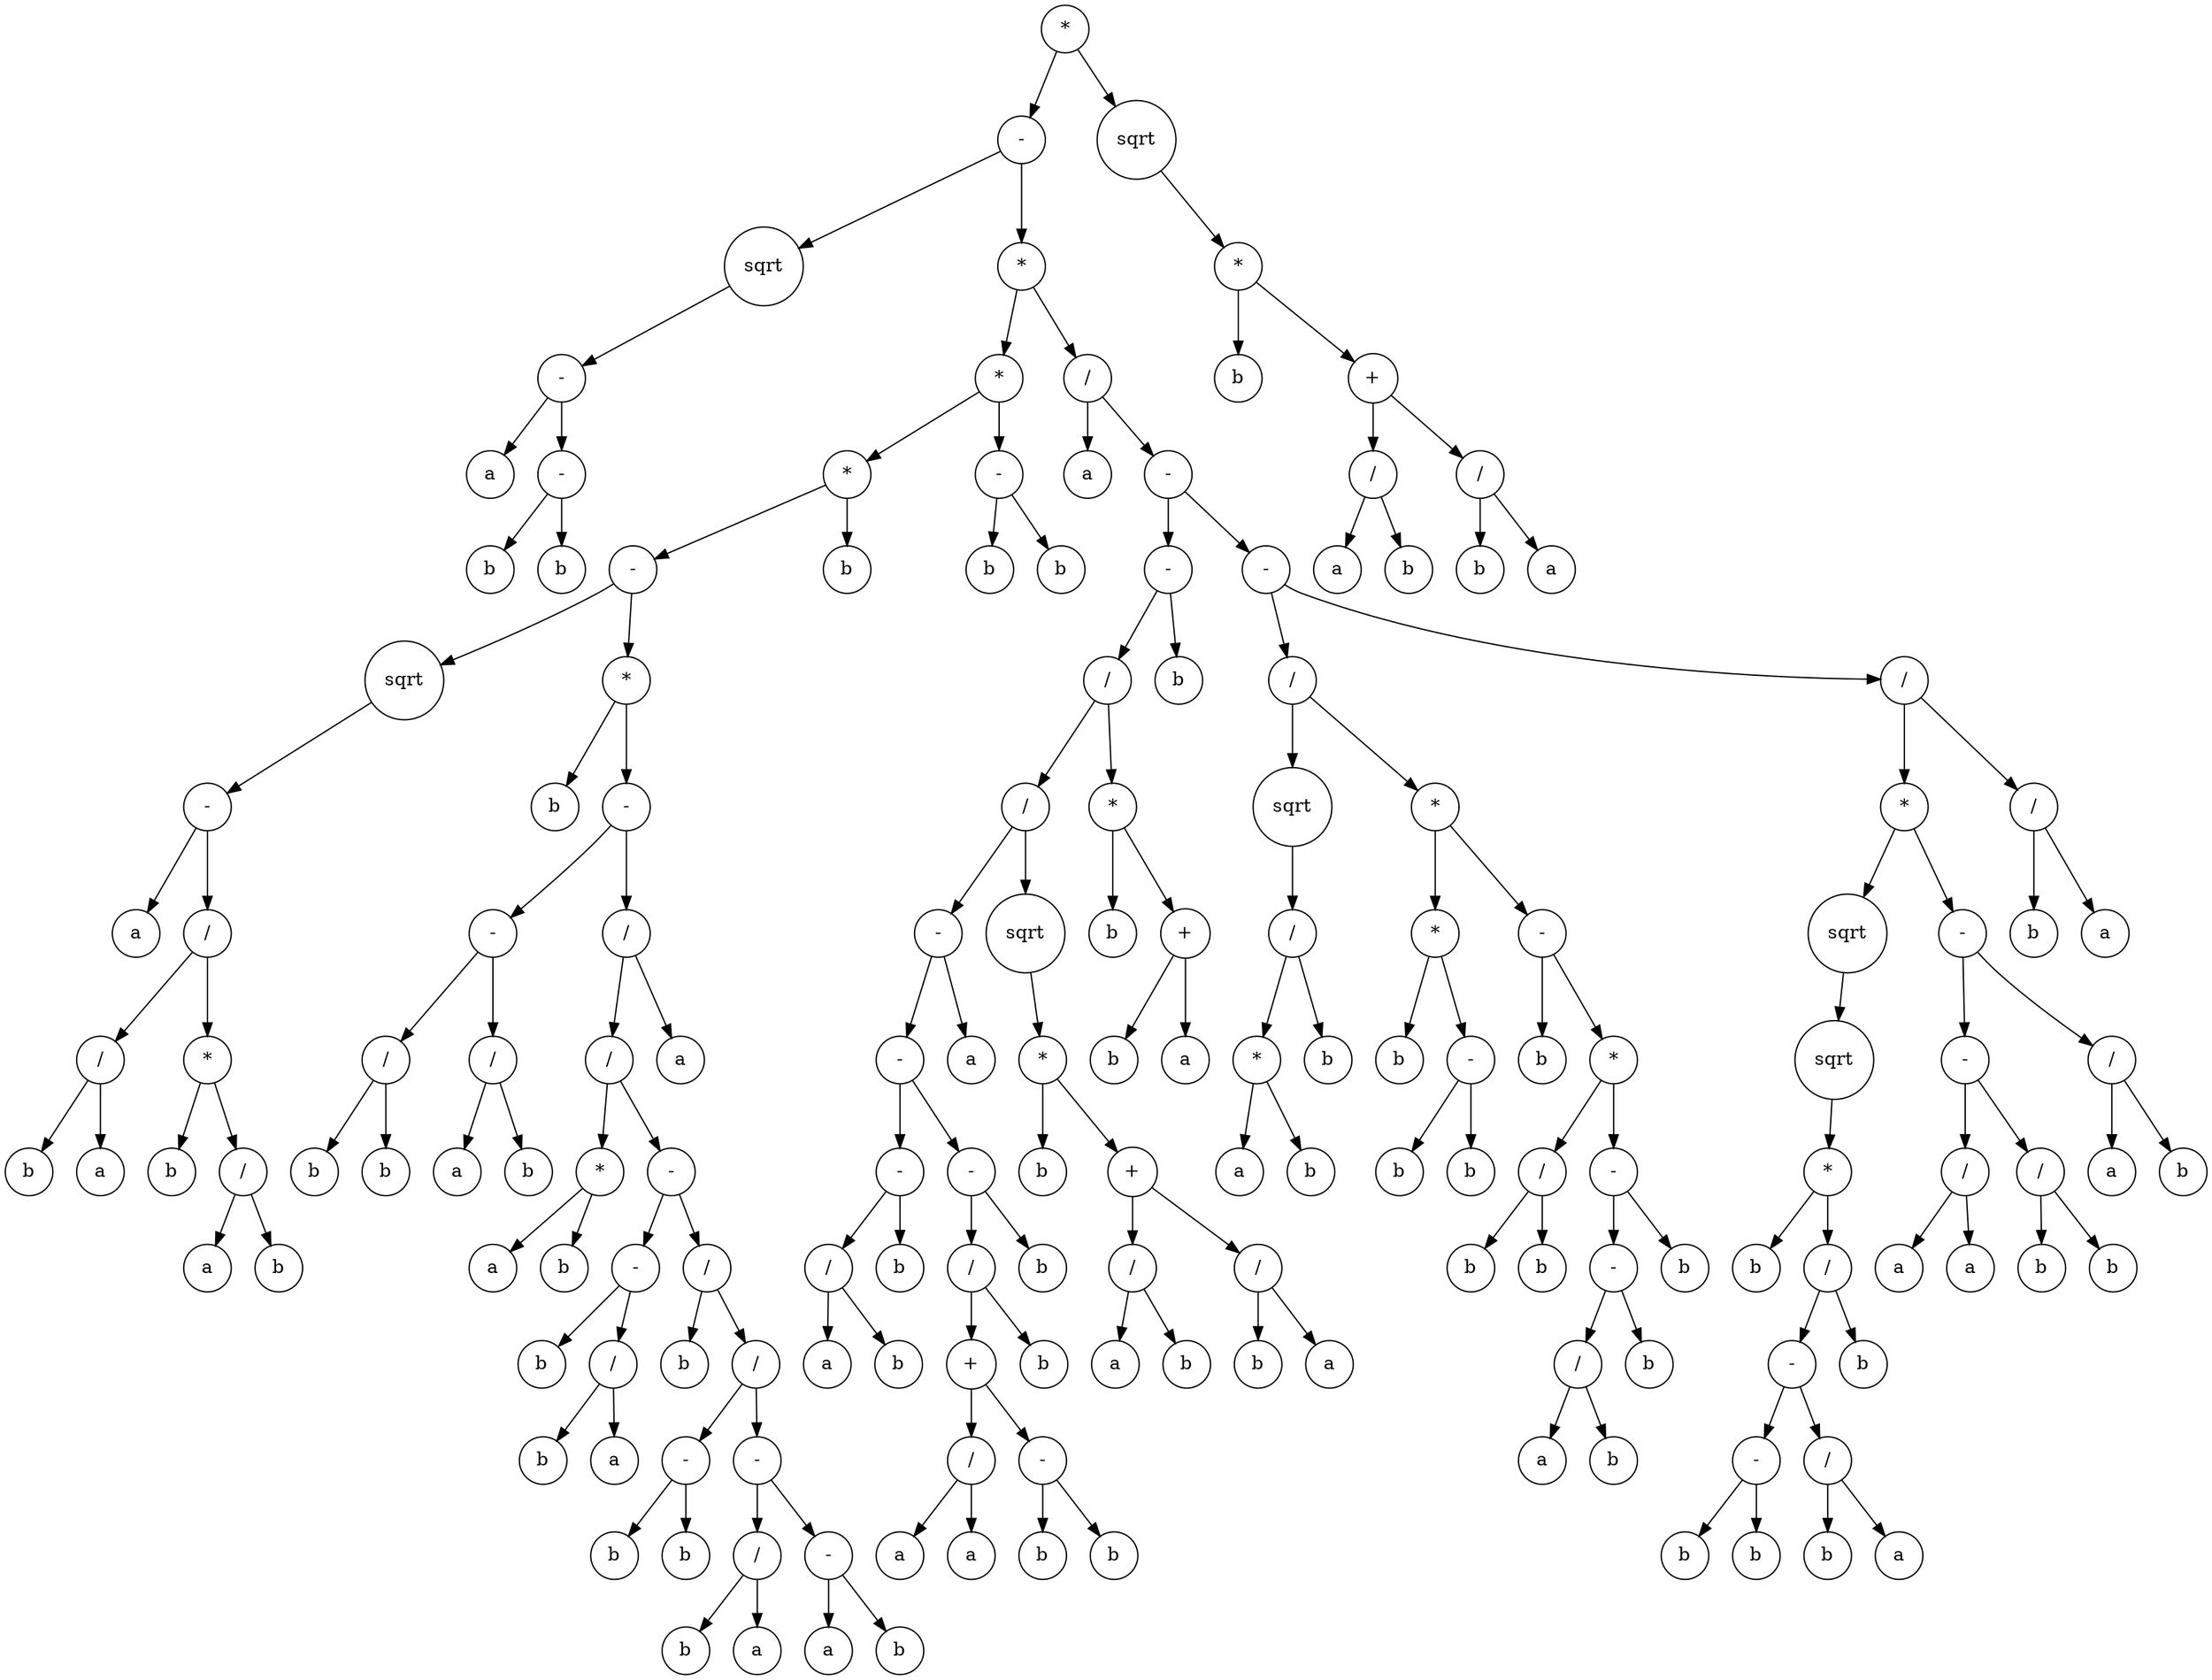 digraph g {
graph [ordering=out];
node [shape=circle];
n[label = "*"];
n0[label = "-"];
n00[label = "sqrt"];
n000[label = "-"];
n0000[label = "a"];
n000 -> n0000;
n0001[label = "-"];
n00010[label = "b"];
n0001 -> n00010;
n00011[label = "b"];
n0001 -> n00011;
n000 -> n0001;
n00 -> n000;
n0 -> n00;
n01[label = "*"];
n010[label = "*"];
n0100[label = "*"];
n01000[label = "-"];
n010000[label = "sqrt"];
n0100000[label = "-"];
n01000000[label = "a"];
n0100000 -> n01000000;
n01000001[label = "/"];
n010000010[label = "/"];
n0100000100[label = "b"];
n010000010 -> n0100000100;
n0100000101[label = "a"];
n010000010 -> n0100000101;
n01000001 -> n010000010;
n010000011[label = "*"];
n0100000110[label = "b"];
n010000011 -> n0100000110;
n0100000111[label = "/"];
n01000001110[label = "a"];
n0100000111 -> n01000001110;
n01000001111[label = "b"];
n0100000111 -> n01000001111;
n010000011 -> n0100000111;
n01000001 -> n010000011;
n0100000 -> n01000001;
n010000 -> n0100000;
n01000 -> n010000;
n010001[label = "*"];
n0100010[label = "b"];
n010001 -> n0100010;
n0100011[label = "-"];
n01000110[label = "-"];
n010001100[label = "/"];
n0100011000[label = "b"];
n010001100 -> n0100011000;
n0100011001[label = "b"];
n010001100 -> n0100011001;
n01000110 -> n010001100;
n010001101[label = "/"];
n0100011010[label = "a"];
n010001101 -> n0100011010;
n0100011011[label = "b"];
n010001101 -> n0100011011;
n01000110 -> n010001101;
n0100011 -> n01000110;
n01000111[label = "/"];
n010001110[label = "/"];
n0100011100[label = "*"];
n01000111000[label = "a"];
n0100011100 -> n01000111000;
n01000111001[label = "b"];
n0100011100 -> n01000111001;
n010001110 -> n0100011100;
n0100011101[label = "-"];
n01000111010[label = "-"];
n010001110100[label = "b"];
n01000111010 -> n010001110100;
n010001110101[label = "/"];
n0100011101010[label = "b"];
n010001110101 -> n0100011101010;
n0100011101011[label = "a"];
n010001110101 -> n0100011101011;
n01000111010 -> n010001110101;
n0100011101 -> n01000111010;
n01000111011[label = "/"];
n010001110110[label = "b"];
n01000111011 -> n010001110110;
n010001110111[label = "/"];
n0100011101110[label = "-"];
n01000111011100[label = "b"];
n0100011101110 -> n01000111011100;
n01000111011101[label = "b"];
n0100011101110 -> n01000111011101;
n010001110111 -> n0100011101110;
n0100011101111[label = "-"];
n01000111011110[label = "/"];
n010001110111100[label = "b"];
n01000111011110 -> n010001110111100;
n010001110111101[label = "a"];
n01000111011110 -> n010001110111101;
n0100011101111 -> n01000111011110;
n01000111011111[label = "-"];
n010001110111110[label = "a"];
n01000111011111 -> n010001110111110;
n010001110111111[label = "b"];
n01000111011111 -> n010001110111111;
n0100011101111 -> n01000111011111;
n010001110111 -> n0100011101111;
n01000111011 -> n010001110111;
n0100011101 -> n01000111011;
n010001110 -> n0100011101;
n01000111 -> n010001110;
n010001111[label = "a"];
n01000111 -> n010001111;
n0100011 -> n01000111;
n010001 -> n0100011;
n01000 -> n010001;
n0100 -> n01000;
n01001[label = "b"];
n0100 -> n01001;
n010 -> n0100;
n0101[label = "-"];
n01010[label = "b"];
n0101 -> n01010;
n01011[label = "b"];
n0101 -> n01011;
n010 -> n0101;
n01 -> n010;
n011[label = "/"];
n0110[label = "a"];
n011 -> n0110;
n0111[label = "-"];
n01110[label = "-"];
n011100[label = "/"];
n0111000[label = "/"];
n01110000[label = "-"];
n011100000[label = "-"];
n0111000000[label = "-"];
n01110000000[label = "/"];
n011100000000[label = "a"];
n01110000000 -> n011100000000;
n011100000001[label = "b"];
n01110000000 -> n011100000001;
n0111000000 -> n01110000000;
n01110000001[label = "b"];
n0111000000 -> n01110000001;
n011100000 -> n0111000000;
n0111000001[label = "-"];
n01110000010[label = "/"];
n011100000100[label = "+"];
n0111000001000[label = "/"];
n01110000010000[label = "a"];
n0111000001000 -> n01110000010000;
n01110000010001[label = "a"];
n0111000001000 -> n01110000010001;
n011100000100 -> n0111000001000;
n0111000001001[label = "-"];
n01110000010010[label = "b"];
n0111000001001 -> n01110000010010;
n01110000010011[label = "b"];
n0111000001001 -> n01110000010011;
n011100000100 -> n0111000001001;
n01110000010 -> n011100000100;
n011100000101[label = "b"];
n01110000010 -> n011100000101;
n0111000001 -> n01110000010;
n01110000011[label = "b"];
n0111000001 -> n01110000011;
n011100000 -> n0111000001;
n01110000 -> n011100000;
n011100001[label = "a"];
n01110000 -> n011100001;
n0111000 -> n01110000;
n01110001[label = "sqrt"];
n011100010[label = "*"];
n0111000100[label = "b"];
n011100010 -> n0111000100;
n0111000101[label = "+"];
n01110001010[label = "/"];
n011100010100[label = "a"];
n01110001010 -> n011100010100;
n011100010101[label = "b"];
n01110001010 -> n011100010101;
n0111000101 -> n01110001010;
n01110001011[label = "/"];
n011100010110[label = "b"];
n01110001011 -> n011100010110;
n011100010111[label = "a"];
n01110001011 -> n011100010111;
n0111000101 -> n01110001011;
n011100010 -> n0111000101;
n01110001 -> n011100010;
n0111000 -> n01110001;
n011100 -> n0111000;
n0111001[label = "*"];
n01110010[label = "b"];
n0111001 -> n01110010;
n01110011[label = "+"];
n011100110[label = "b"];
n01110011 -> n011100110;
n011100111[label = "a"];
n01110011 -> n011100111;
n0111001 -> n01110011;
n011100 -> n0111001;
n01110 -> n011100;
n011101[label = "b"];
n01110 -> n011101;
n0111 -> n01110;
n01111[label = "-"];
n011110[label = "/"];
n0111100[label = "sqrt"];
n01111000[label = "/"];
n011110000[label = "*"];
n0111100000[label = "a"];
n011110000 -> n0111100000;
n0111100001[label = "b"];
n011110000 -> n0111100001;
n01111000 -> n011110000;
n011110001[label = "b"];
n01111000 -> n011110001;
n0111100 -> n01111000;
n011110 -> n0111100;
n0111101[label = "*"];
n01111010[label = "*"];
n011110100[label = "b"];
n01111010 -> n011110100;
n011110101[label = "-"];
n0111101010[label = "b"];
n011110101 -> n0111101010;
n0111101011[label = "b"];
n011110101 -> n0111101011;
n01111010 -> n011110101;
n0111101 -> n01111010;
n01111011[label = "-"];
n011110110[label = "b"];
n01111011 -> n011110110;
n011110111[label = "*"];
n0111101110[label = "/"];
n01111011100[label = "b"];
n0111101110 -> n01111011100;
n01111011101[label = "b"];
n0111101110 -> n01111011101;
n011110111 -> n0111101110;
n0111101111[label = "-"];
n01111011110[label = "-"];
n011110111100[label = "/"];
n0111101111000[label = "a"];
n011110111100 -> n0111101111000;
n0111101111001[label = "b"];
n011110111100 -> n0111101111001;
n01111011110 -> n011110111100;
n011110111101[label = "b"];
n01111011110 -> n011110111101;
n0111101111 -> n01111011110;
n01111011111[label = "b"];
n0111101111 -> n01111011111;
n011110111 -> n0111101111;
n01111011 -> n011110111;
n0111101 -> n01111011;
n011110 -> n0111101;
n01111 -> n011110;
n011111[label = "/"];
n0111110[label = "*"];
n01111100[label = "sqrt"];
n011111000[label = "sqrt"];
n0111110000[label = "*"];
n01111100000[label = "b"];
n0111110000 -> n01111100000;
n01111100001[label = "/"];
n011111000010[label = "-"];
n0111110000100[label = "-"];
n01111100001000[label = "b"];
n0111110000100 -> n01111100001000;
n01111100001001[label = "b"];
n0111110000100 -> n01111100001001;
n011111000010 -> n0111110000100;
n0111110000101[label = "/"];
n01111100001010[label = "b"];
n0111110000101 -> n01111100001010;
n01111100001011[label = "a"];
n0111110000101 -> n01111100001011;
n011111000010 -> n0111110000101;
n01111100001 -> n011111000010;
n011111000011[label = "b"];
n01111100001 -> n011111000011;
n0111110000 -> n01111100001;
n011111000 -> n0111110000;
n01111100 -> n011111000;
n0111110 -> n01111100;
n01111101[label = "-"];
n011111010[label = "-"];
n0111110100[label = "/"];
n01111101000[label = "a"];
n0111110100 -> n01111101000;
n01111101001[label = "a"];
n0111110100 -> n01111101001;
n011111010 -> n0111110100;
n0111110101[label = "/"];
n01111101010[label = "b"];
n0111110101 -> n01111101010;
n01111101011[label = "b"];
n0111110101 -> n01111101011;
n011111010 -> n0111110101;
n01111101 -> n011111010;
n011111011[label = "/"];
n0111110110[label = "a"];
n011111011 -> n0111110110;
n0111110111[label = "b"];
n011111011 -> n0111110111;
n01111101 -> n011111011;
n0111110 -> n01111101;
n011111 -> n0111110;
n0111111[label = "/"];
n01111110[label = "b"];
n0111111 -> n01111110;
n01111111[label = "a"];
n0111111 -> n01111111;
n011111 -> n0111111;
n01111 -> n011111;
n0111 -> n01111;
n011 -> n0111;
n01 -> n011;
n0 -> n01;
n -> n0;
n1[label = "sqrt"];
n10[label = "*"];
n100[label = "b"];
n10 -> n100;
n101[label = "+"];
n1010[label = "/"];
n10100[label = "a"];
n1010 -> n10100;
n10101[label = "b"];
n1010 -> n10101;
n101 -> n1010;
n1011[label = "/"];
n10110[label = "b"];
n1011 -> n10110;
n10111[label = "a"];
n1011 -> n10111;
n101 -> n1011;
n10 -> n101;
n1 -> n10;
n -> n1;
}
